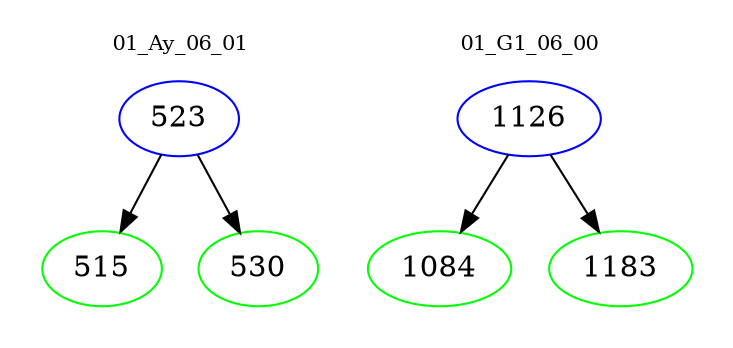 digraph{
subgraph cluster_0 {
color = white
label = "01_Ay_06_01";
fontsize=10;
T0_523 [label="523", color="blue"]
T0_523 -> T0_515 [color="black"]
T0_515 [label="515", color="green"]
T0_523 -> T0_530 [color="black"]
T0_530 [label="530", color="green"]
}
subgraph cluster_1 {
color = white
label = "01_G1_06_00";
fontsize=10;
T1_1126 [label="1126", color="blue"]
T1_1126 -> T1_1084 [color="black"]
T1_1084 [label="1084", color="green"]
T1_1126 -> T1_1183 [color="black"]
T1_1183 [label="1183", color="green"]
}
}
